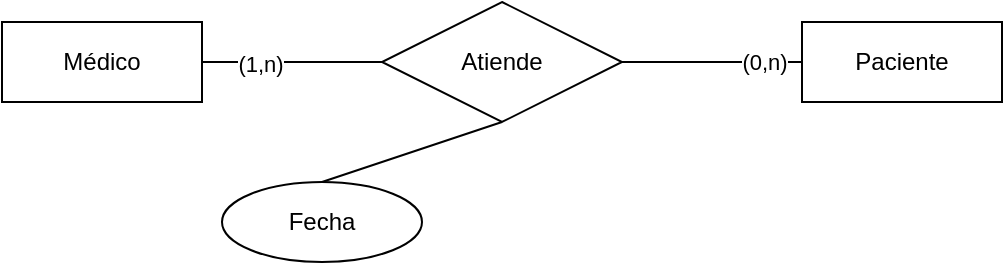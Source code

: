 <mxfile version="13.7.9" type="device"><diagram id="YsGWhsqrkhQole3A6A8q" name="Página-1"><mxGraphModel dx="449" dy="436" grid="1" gridSize="10" guides="1" tooltips="1" connect="1" arrows="1" fold="1" page="1" pageScale="1" pageWidth="827" pageHeight="1169" math="0" shadow="0"><root><mxCell id="0"/><mxCell id="1" parent="0"/><mxCell id="ElnyY4CC461xjfMWhv-h-1" value="Médico" style="whiteSpace=wrap;html=1;align=center;" vertex="1" parent="1"><mxGeometry y="120" width="100" height="40" as="geometry"/></mxCell><mxCell id="ElnyY4CC461xjfMWhv-h-2" value="Paciente" style="whiteSpace=wrap;html=1;align=center;" vertex="1" parent="1"><mxGeometry x="400" y="120" width="100" height="40" as="geometry"/></mxCell><mxCell id="ElnyY4CC461xjfMWhv-h-4" value="Atiende" style="shape=rhombus;perimeter=rhombusPerimeter;whiteSpace=wrap;html=1;align=center;" vertex="1" parent="1"><mxGeometry x="190" y="110" width="120" height="60" as="geometry"/></mxCell><mxCell id="ElnyY4CC461xjfMWhv-h-5" value="" style="endArrow=none;html=1;rounded=0;" edge="1" parent="1"><mxGeometry relative="1" as="geometry"><mxPoint x="100" y="140" as="sourcePoint"/><mxPoint x="190" y="140" as="targetPoint"/></mxGeometry></mxCell><mxCell id="ElnyY4CC461xjfMWhv-h-8" value="(1,n)" style="edgeLabel;html=1;align=center;verticalAlign=middle;resizable=0;points=[];" vertex="1" connectable="0" parent="ElnyY4CC461xjfMWhv-h-5"><mxGeometry x="-0.356" y="-1" relative="1" as="geometry"><mxPoint as="offset"/></mxGeometry></mxCell><mxCell id="ElnyY4CC461xjfMWhv-h-6" value="" style="endArrow=none;html=1;rounded=0;exitX=1;exitY=0.5;exitDx=0;exitDy=0;" edge="1" parent="1" source="ElnyY4CC461xjfMWhv-h-4"><mxGeometry relative="1" as="geometry"><mxPoint x="200" y="140" as="sourcePoint"/><mxPoint x="400" y="140" as="targetPoint"/></mxGeometry></mxCell><mxCell id="ElnyY4CC461xjfMWhv-h-7" value="(0,n)" style="edgeLabel;html=1;align=center;verticalAlign=middle;resizable=0;points=[];" vertex="1" connectable="0" parent="ElnyY4CC461xjfMWhv-h-6"><mxGeometry x="0.578" relative="1" as="geometry"><mxPoint as="offset"/></mxGeometry></mxCell><mxCell id="ElnyY4CC461xjfMWhv-h-9" value="Fecha" style="ellipse;whiteSpace=wrap;html=1;align=center;" vertex="1" parent="1"><mxGeometry x="110" y="200" width="100" height="40" as="geometry"/></mxCell><mxCell id="ElnyY4CC461xjfMWhv-h-10" value="" style="endArrow=none;html=1;rounded=0;entryX=0.5;entryY=1;entryDx=0;entryDy=0;exitX=0.5;exitY=0;exitDx=0;exitDy=0;" edge="1" parent="1" source="ElnyY4CC461xjfMWhv-h-9" target="ElnyY4CC461xjfMWhv-h-4"><mxGeometry relative="1" as="geometry"><mxPoint x="130" y="230" as="sourcePoint"/><mxPoint x="290" y="230" as="targetPoint"/></mxGeometry></mxCell></root></mxGraphModel></diagram></mxfile>